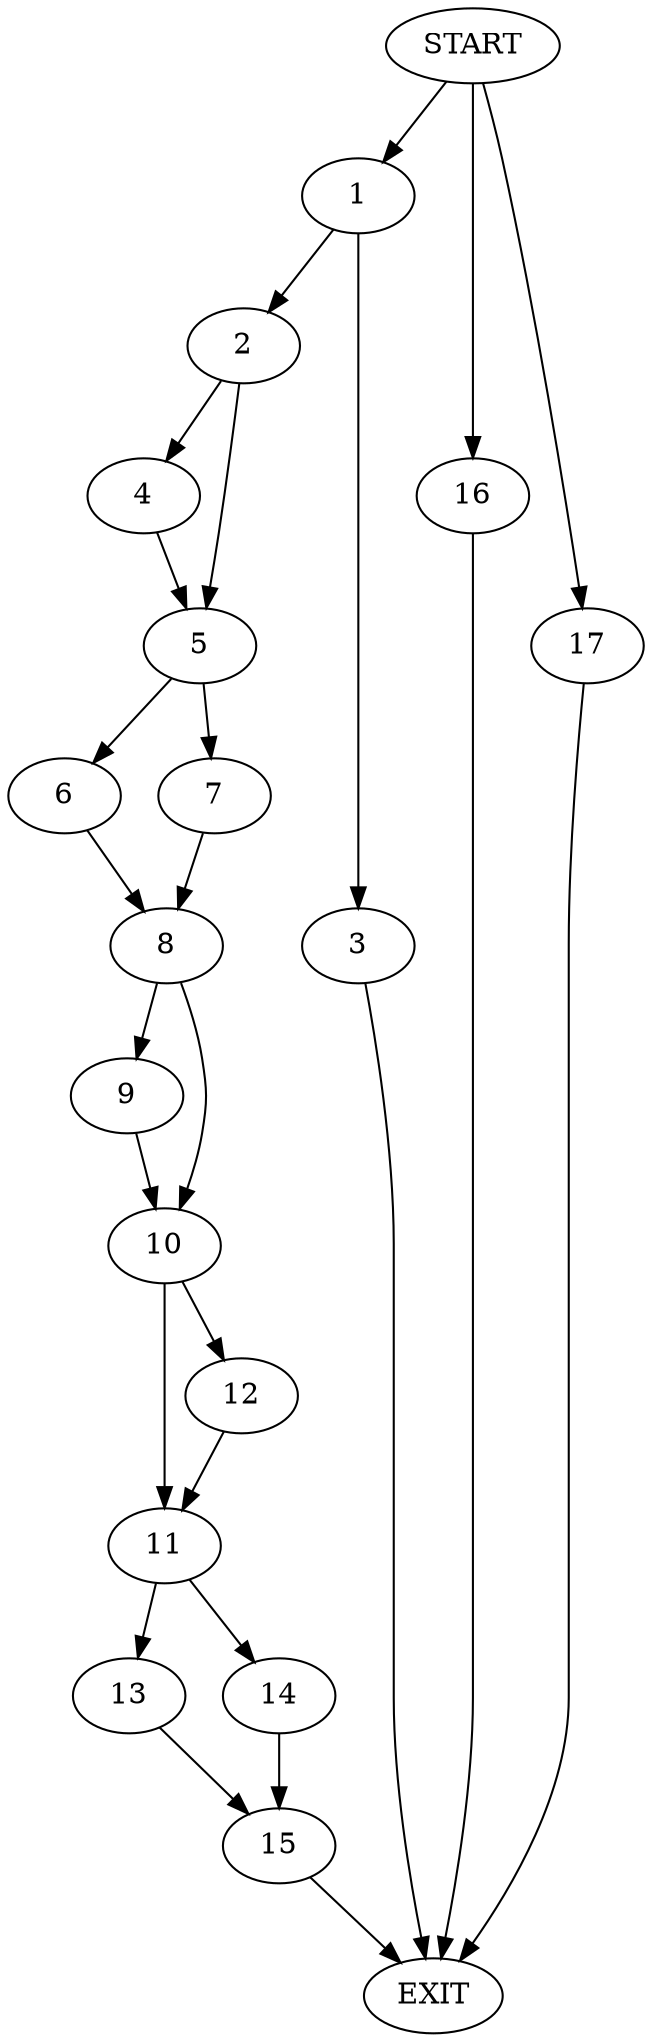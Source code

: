digraph {
0 [label="START"]
18 [label="EXIT"]
0 -> 1
1 -> 2
1 -> 3
2 -> 4
2 -> 5
3 -> 18
4 -> 5
5 -> 6
5 -> 7
7 -> 8
6 -> 8
8 -> 9
8 -> 10
10 -> 11
10 -> 12
9 -> 10
11 -> 13
11 -> 14
12 -> 11
13 -> 15
14 -> 15
15 -> 18
0 -> 16
16 -> 18
0 -> 17
17 -> 18
}
